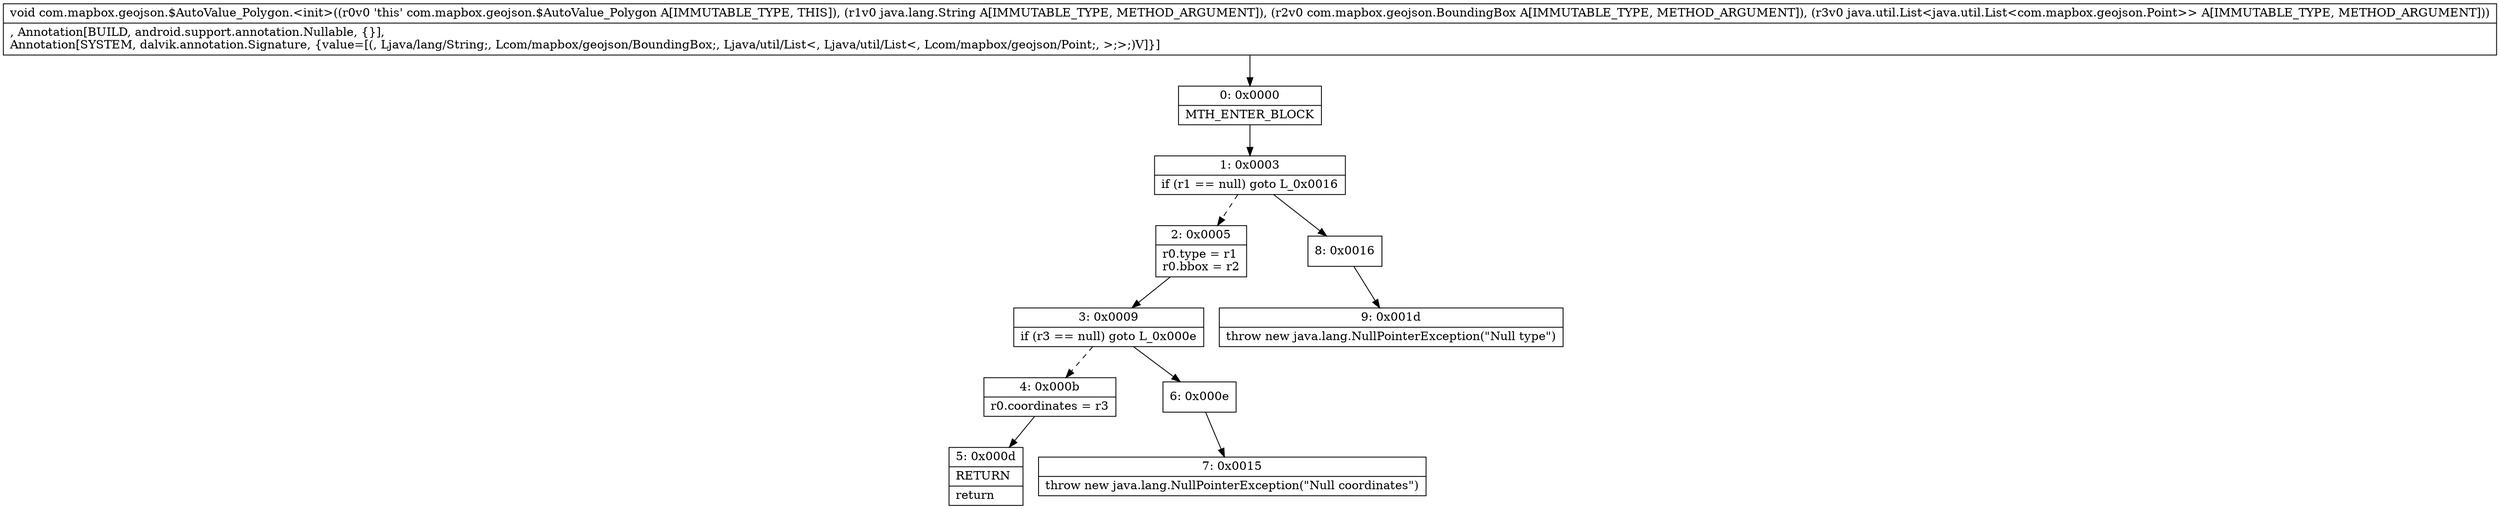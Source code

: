 digraph "CFG forcom.mapbox.geojson.$AutoValue_Polygon.\<init\>(Ljava\/lang\/String;Lcom\/mapbox\/geojson\/BoundingBox;Ljava\/util\/List;)V" {
Node_0 [shape=record,label="{0\:\ 0x0000|MTH_ENTER_BLOCK\l}"];
Node_1 [shape=record,label="{1\:\ 0x0003|if (r1 == null) goto L_0x0016\l}"];
Node_2 [shape=record,label="{2\:\ 0x0005|r0.type = r1\lr0.bbox = r2\l}"];
Node_3 [shape=record,label="{3\:\ 0x0009|if (r3 == null) goto L_0x000e\l}"];
Node_4 [shape=record,label="{4\:\ 0x000b|r0.coordinates = r3\l}"];
Node_5 [shape=record,label="{5\:\ 0x000d|RETURN\l|return\l}"];
Node_6 [shape=record,label="{6\:\ 0x000e}"];
Node_7 [shape=record,label="{7\:\ 0x0015|throw new java.lang.NullPointerException(\"Null coordinates\")\l}"];
Node_8 [shape=record,label="{8\:\ 0x0016}"];
Node_9 [shape=record,label="{9\:\ 0x001d|throw new java.lang.NullPointerException(\"Null type\")\l}"];
MethodNode[shape=record,label="{void com.mapbox.geojson.$AutoValue_Polygon.\<init\>((r0v0 'this' com.mapbox.geojson.$AutoValue_Polygon A[IMMUTABLE_TYPE, THIS]), (r1v0 java.lang.String A[IMMUTABLE_TYPE, METHOD_ARGUMENT]), (r2v0 com.mapbox.geojson.BoundingBox A[IMMUTABLE_TYPE, METHOD_ARGUMENT]), (r3v0 java.util.List\<java.util.List\<com.mapbox.geojson.Point\>\> A[IMMUTABLE_TYPE, METHOD_ARGUMENT]))  | , Annotation[BUILD, android.support.annotation.Nullable, \{\}], \lAnnotation[SYSTEM, dalvik.annotation.Signature, \{value=[(, Ljava\/lang\/String;, Lcom\/mapbox\/geojson\/BoundingBox;, Ljava\/util\/List\<, Ljava\/util\/List\<, Lcom\/mapbox\/geojson\/Point;, \>;\>;)V]\}]\l}"];
MethodNode -> Node_0;
Node_0 -> Node_1;
Node_1 -> Node_2[style=dashed];
Node_1 -> Node_8;
Node_2 -> Node_3;
Node_3 -> Node_4[style=dashed];
Node_3 -> Node_6;
Node_4 -> Node_5;
Node_6 -> Node_7;
Node_8 -> Node_9;
}

